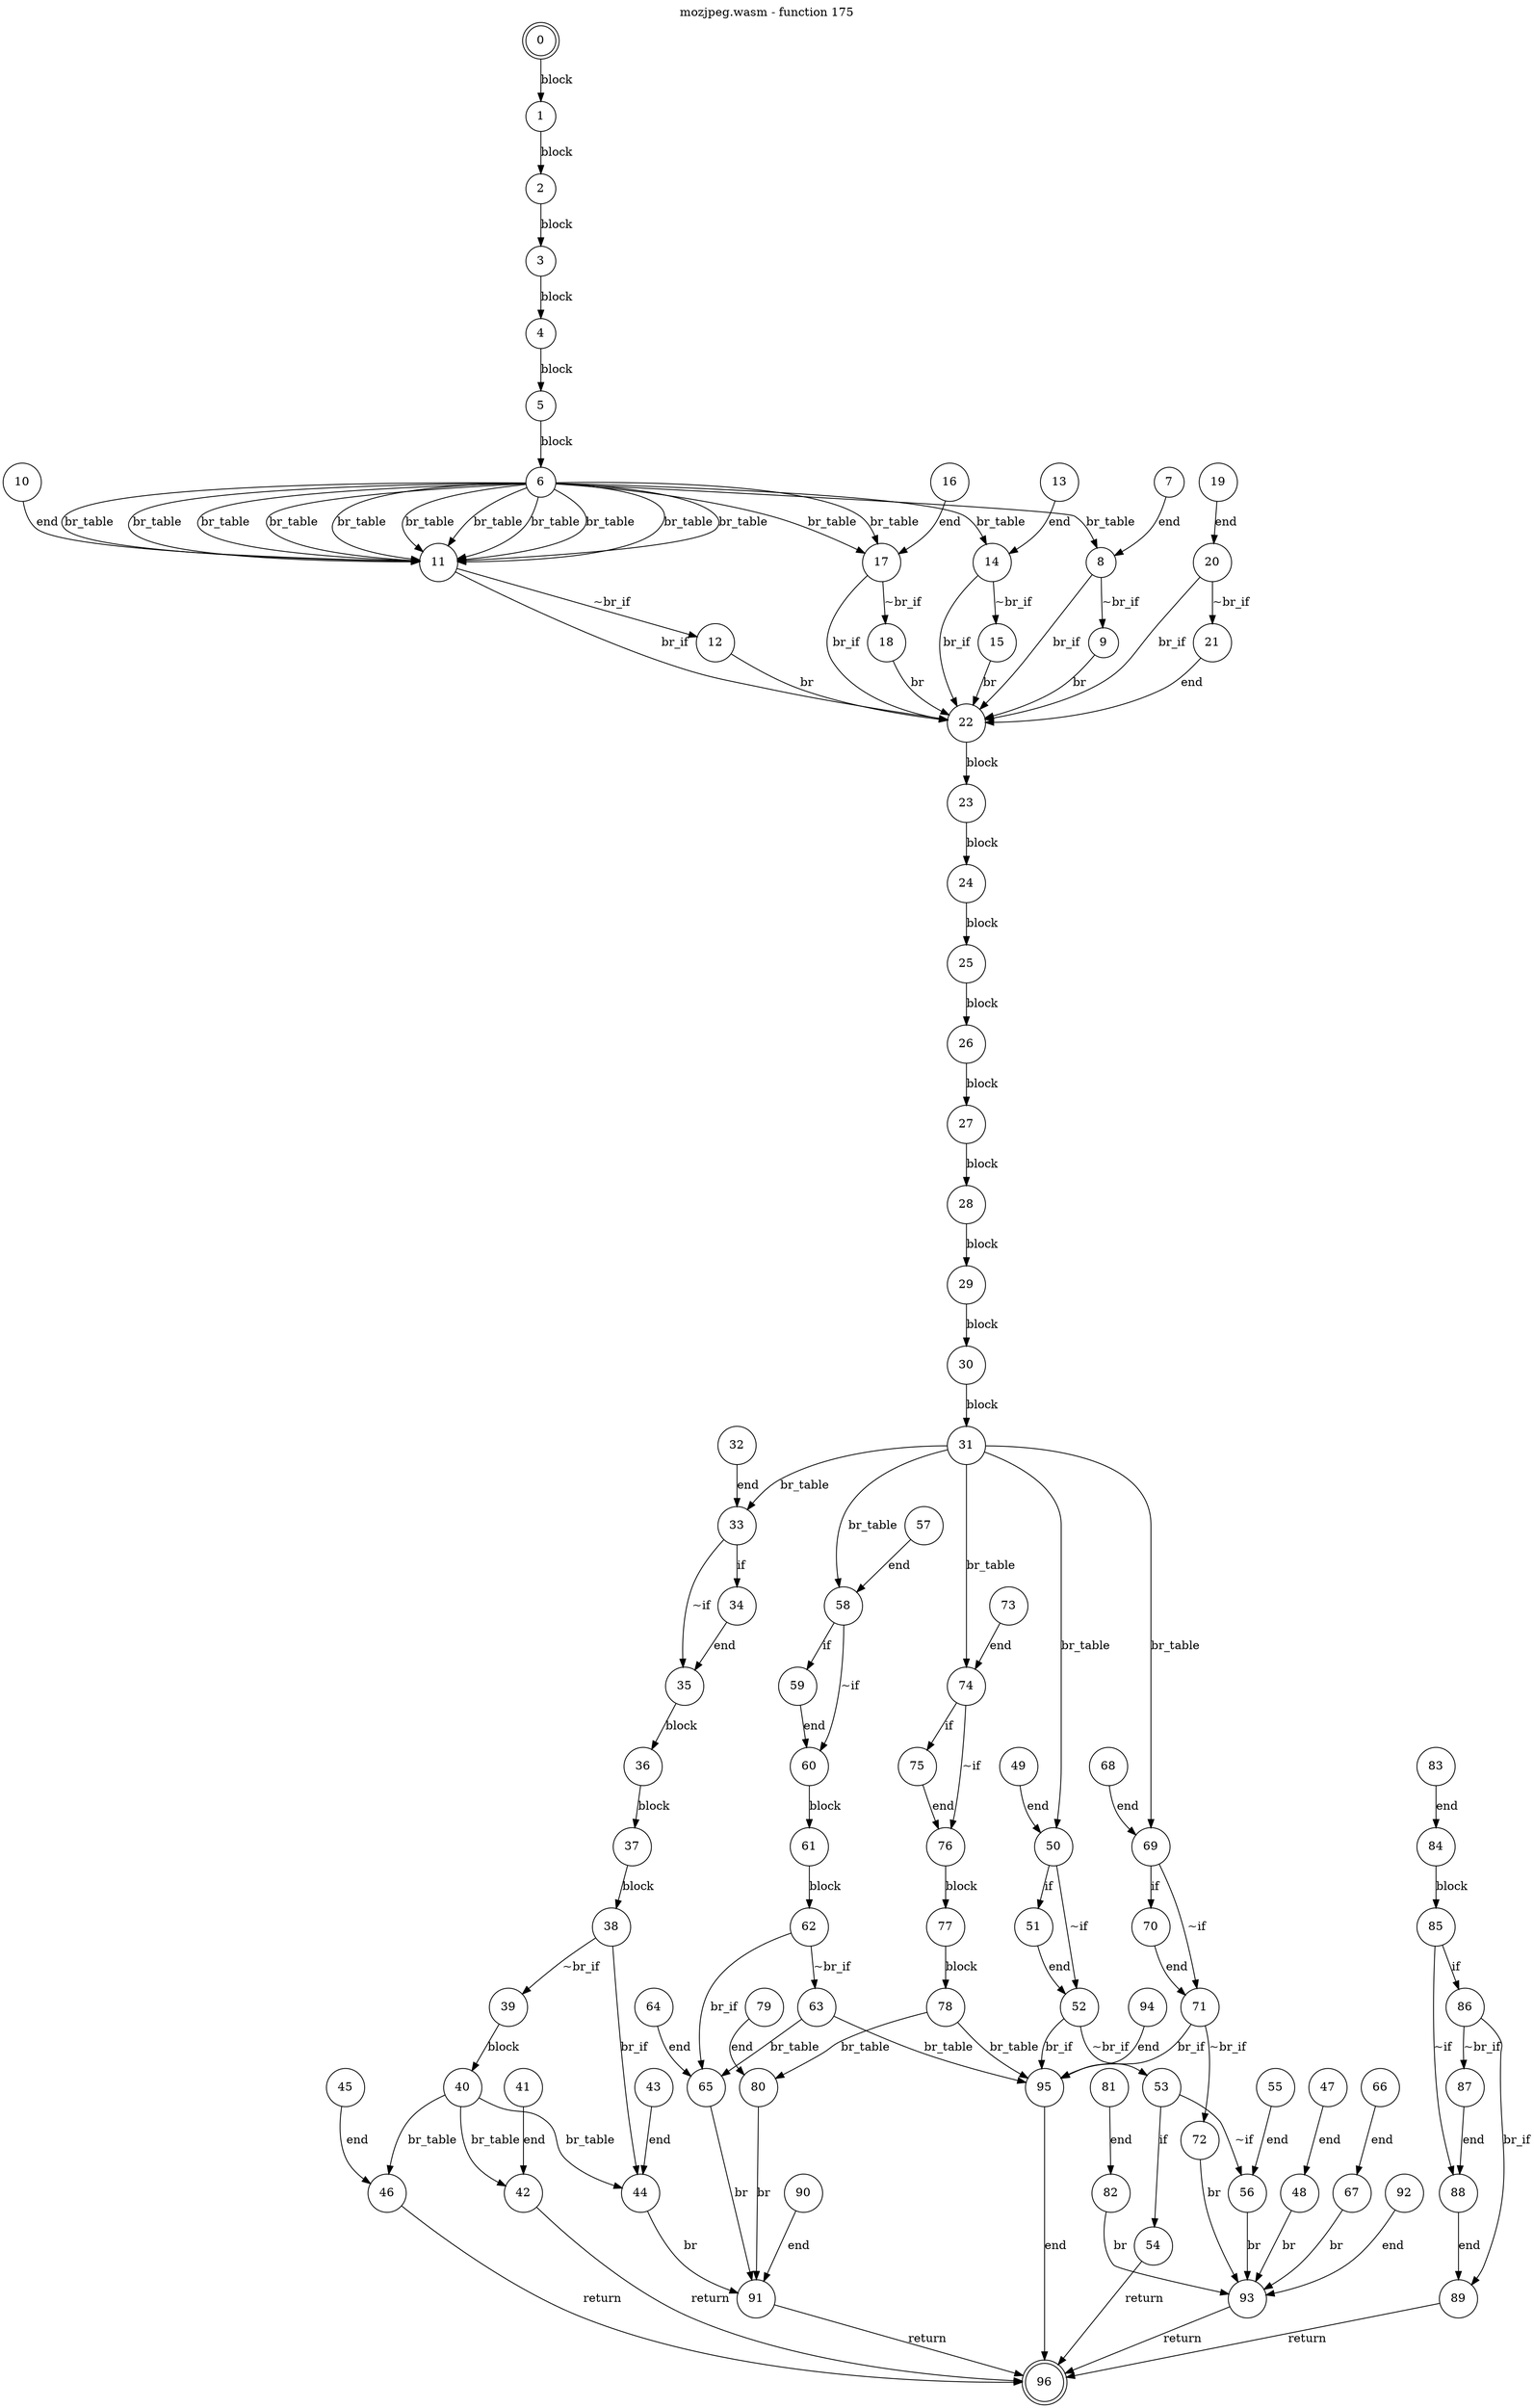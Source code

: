digraph finite_state_machine {
    label = "mozjpeg.wasm - function 175"
    labelloc =  t
    labelfontsize = 16
    labelfontcolor = black
    labelfontname = "Helvetica"
    node [shape = doublecircle]; 0 96;
    node [shape = circle];
    0 -> 1[label = "block"];
    1 -> 2[label = "block"];
    2 -> 3[label = "block"];
    3 -> 4[label = "block"];
    4 -> 5[label = "block"];
    5 -> 6[label = "block"];
    6 -> 11[label = "br_table"];
    6 -> 11[label = "br_table"];
    6 -> 11[label = "br_table"];
    6 -> 11[label = "br_table"];
    6 -> 11[label = "br_table"];
    6 -> 11[label = "br_table"];
    6 -> 11[label = "br_table"];
    6 -> 11[label = "br_table"];
    6 -> 11[label = "br_table"];
    6 -> 11[label = "br_table"];
    6 -> 17[label = "br_table"];
    6 -> 17[label = "br_table"];
    6 -> 14[label = "br_table"];
    6 -> 11[label = "br_table"];
    6 -> 8[label = "br_table"];
    7 -> 8[label = "end"];
    8 -> 9[label = "~br_if"];
    8 -> 22[label = "br_if"];
    9 -> 22[label = "br"];
    10 -> 11[label = "end"];
    11 -> 12[label = "~br_if"];
    11 -> 22[label = "br_if"];
    12 -> 22[label = "br"];
    13 -> 14[label = "end"];
    14 -> 15[label = "~br_if"];
    14 -> 22[label = "br_if"];
    15 -> 22[label = "br"];
    16 -> 17[label = "end"];
    17 -> 18[label = "~br_if"];
    17 -> 22[label = "br_if"];
    18 -> 22[label = "br"];
    19 -> 20[label = "end"];
    20 -> 21[label = "~br_if"];
    20 -> 22[label = "br_if"];
    21 -> 22[label = "end"];
    22 -> 23[label = "block"];
    23 -> 24[label = "block"];
    24 -> 25[label = "block"];
    25 -> 26[label = "block"];
    26 -> 27[label = "block"];
    27 -> 28[label = "block"];
    28 -> 29[label = "block"];
    29 -> 30[label = "block"];
    30 -> 31[label = "block"];
    31 -> 74[label = "br_table"];
    31 -> 69[label = "br_table"];
    31 -> 58[label = "br_table"];
    31 -> 50[label = "br_table"];
    31 -> 33[label = "br_table"];
    32 -> 33[label = "end"];
    33 -> 34[label = "if"];
    33 -> 35[label = "~if"];
    34 -> 35[label = "end"];
    35 -> 36[label = "block"];
    36 -> 37[label = "block"];
    37 -> 38[label = "block"];
    38 -> 39[label = "~br_if"];
    38 -> 44[label = "br_if"];
    39 -> 40[label = "block"];
    40 -> 46[label = "br_table"];
    40 -> 44[label = "br_table"];
    40 -> 42[label = "br_table"];
    41 -> 42[label = "end"];
    42 -> 96[label = "return"];
    43 -> 44[label = "end"];
    44 -> 91[label = "br"];
    45 -> 46[label = "end"];
    46 -> 96[label = "return"];
    47 -> 48[label = "end"];
    48 -> 93[label = "br"];
    49 -> 50[label = "end"];
    50 -> 51[label = "if"];
    50 -> 52[label = "~if"];
    51 -> 52[label = "end"];
    52 -> 53[label = "~br_if"];
    52 -> 95[label = "br_if"];
    53 -> 54[label = "if"];
    53 -> 56[label = "~if"];
    54 -> 96[label = "return"];
    55 -> 56[label = "end"];
    56 -> 93[label = "br"];
    57 -> 58[label = "end"];
    58 -> 59[label = "if"];
    58 -> 60[label = "~if"];
    59 -> 60[label = "end"];
    60 -> 61[label = "block"];
    61 -> 62[label = "block"];
    62 -> 63[label = "~br_if"];
    62 -> 65[label = "br_if"];
    63 -> 95[label = "br_table"];
    63 -> 65[label = "br_table"];
    64 -> 65[label = "end"];
    65 -> 91[label = "br"];
    66 -> 67[label = "end"];
    67 -> 93[label = "br"];
    68 -> 69[label = "end"];
    69 -> 70[label = "if"];
    69 -> 71[label = "~if"];
    70 -> 71[label = "end"];
    71 -> 72[label = "~br_if"];
    71 -> 95[label = "br_if"];
    72 -> 93[label = "br"];
    73 -> 74[label = "end"];
    74 -> 75[label = "if"];
    74 -> 76[label = "~if"];
    75 -> 76[label = "end"];
    76 -> 77[label = "block"];
    77 -> 78[label = "block"];
    78 -> 95[label = "br_table"];
    78 -> 80[label = "br_table"];
    79 -> 80[label = "end"];
    80 -> 91[label = "br"];
    81 -> 82[label = "end"];
    82 -> 93[label = "br"];
    83 -> 84[label = "end"];
    84 -> 85[label = "block"];
    85 -> 86[label = "if"];
    85 -> 88[label = "~if"];
    86 -> 87[label = "~br_if"];
    86 -> 89[label = "br_if"];
    87 -> 88[label = "end"];
    88 -> 89[label = "end"];
    89 -> 96[label = "return"];
    90 -> 91[label = "end"];
    91 -> 96[label = "return"];
    92 -> 93[label = "end"];
    93 -> 96[label = "return"];
    94 -> 95[label = "end"];
    95 -> 96[label = "end"];
}
